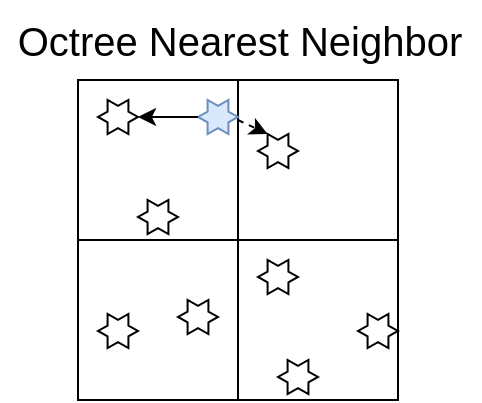 <mxfile version="21.6.6" type="device">
  <diagram name="Page-1" id="VZIIqRRXdtm2IghGHygO">
    <mxGraphModel dx="662" dy="360" grid="1" gridSize="10" guides="1" tooltips="1" connect="1" arrows="1" fold="1" page="1" pageScale="1" pageWidth="1100" pageHeight="850" math="0" shadow="0">
      <root>
        <mxCell id="0" />
        <mxCell id="1" parent="0" />
        <mxCell id="YESu-HOX8M76TlfMSpM7-1" value="&lt;font style=&quot;font-size: 20px;&quot;&gt;Octree Nearest Neighbor&lt;br&gt;&lt;/font&gt;" style="text;html=1;strokeColor=none;fillColor=none;align=center;verticalAlign=middle;whiteSpace=wrap;rounded=0;" vertex="1" parent="1">
          <mxGeometry width="240" height="40" as="geometry" />
        </mxCell>
        <mxCell id="YESu-HOX8M76TlfMSpM7-3" value="" style="whiteSpace=wrap;html=1;aspect=fixed;" vertex="1" parent="1">
          <mxGeometry x="39" y="40" width="80" height="80" as="geometry" />
        </mxCell>
        <mxCell id="YESu-HOX8M76TlfMSpM7-4" value="" style="whiteSpace=wrap;html=1;aspect=fixed;" vertex="1" parent="1">
          <mxGeometry x="119" y="40" width="80" height="80" as="geometry" />
        </mxCell>
        <mxCell id="YESu-HOX8M76TlfMSpM7-5" value="" style="whiteSpace=wrap;html=1;aspect=fixed;" vertex="1" parent="1">
          <mxGeometry x="39" y="120" width="80" height="80" as="geometry" />
        </mxCell>
        <mxCell id="YESu-HOX8M76TlfMSpM7-6" value="" style="whiteSpace=wrap;html=1;aspect=fixed;" vertex="1" parent="1">
          <mxGeometry x="119" y="120" width="80" height="80" as="geometry" />
        </mxCell>
        <mxCell id="YESu-HOX8M76TlfMSpM7-7" value="" style="verticalLabelPosition=bottom;verticalAlign=top;html=1;shape=mxgraph.basic.6_point_star" vertex="1" parent="1">
          <mxGeometry x="49" y="50" width="20" height="17" as="geometry" />
        </mxCell>
        <mxCell id="YESu-HOX8M76TlfMSpM7-8" value="" style="verticalLabelPosition=bottom;verticalAlign=top;html=1;shape=mxgraph.basic.6_point_star" vertex="1" parent="1">
          <mxGeometry x="69" y="100" width="20" height="17" as="geometry" />
        </mxCell>
        <mxCell id="YESu-HOX8M76TlfMSpM7-9" value="" style="verticalLabelPosition=bottom;verticalAlign=top;html=1;shape=mxgraph.basic.6_point_star" vertex="1" parent="1">
          <mxGeometry x="129" y="67" width="20" height="17" as="geometry" />
        </mxCell>
        <mxCell id="YESu-HOX8M76TlfMSpM7-10" value="" style="verticalLabelPosition=bottom;verticalAlign=top;html=1;shape=mxgraph.basic.6_point_star" vertex="1" parent="1">
          <mxGeometry x="129" y="130" width="20" height="17" as="geometry" />
        </mxCell>
        <mxCell id="YESu-HOX8M76TlfMSpM7-11" value="" style="verticalLabelPosition=bottom;verticalAlign=top;html=1;shape=mxgraph.basic.6_point_star" vertex="1" parent="1">
          <mxGeometry x="49" y="157" width="20" height="17" as="geometry" />
        </mxCell>
        <mxCell id="YESu-HOX8M76TlfMSpM7-12" value="" style="verticalLabelPosition=bottom;verticalAlign=top;html=1;shape=mxgraph.basic.6_point_star" vertex="1" parent="1">
          <mxGeometry x="179" y="157" width="20" height="17" as="geometry" />
        </mxCell>
        <mxCell id="YESu-HOX8M76TlfMSpM7-13" value="" style="verticalLabelPosition=bottom;verticalAlign=top;html=1;shape=mxgraph.basic.6_point_star" vertex="1" parent="1">
          <mxGeometry x="139" y="180" width="20" height="17" as="geometry" />
        </mxCell>
        <mxCell id="YESu-HOX8M76TlfMSpM7-14" value="" style="verticalLabelPosition=bottom;verticalAlign=top;html=1;shape=mxgraph.basic.6_point_star" vertex="1" parent="1">
          <mxGeometry x="89" y="150" width="20" height="17" as="geometry" />
        </mxCell>
        <mxCell id="YESu-HOX8M76TlfMSpM7-15" value="" style="verticalLabelPosition=bottom;verticalAlign=top;html=1;shape=mxgraph.basic.6_point_star;fillColor=#dae8fc;strokeColor=#6c8ebf;" vertex="1" parent="1">
          <mxGeometry x="99" y="50" width="20" height="17" as="geometry" />
        </mxCell>
        <mxCell id="YESu-HOX8M76TlfMSpM7-16" value="" style="endArrow=classic;html=1;rounded=0;exitX=0;exitY=0.5;exitDx=0;exitDy=0;exitPerimeter=0;entryX=1;entryY=0.5;entryDx=0;entryDy=0;entryPerimeter=0;" edge="1" parent="1" source="YESu-HOX8M76TlfMSpM7-15" target="YESu-HOX8M76TlfMSpM7-7">
          <mxGeometry width="50" height="50" relative="1" as="geometry">
            <mxPoint x="229" y="160" as="sourcePoint" />
            <mxPoint x="279" y="110" as="targetPoint" />
          </mxGeometry>
        </mxCell>
        <mxCell id="YESu-HOX8M76TlfMSpM7-17" value="" style="endArrow=classic;html=1;rounded=0;exitX=0;exitY=0.25;exitDx=0;exitDy=0;entryX=0.24;entryY=0;entryDx=0;entryDy=0;entryPerimeter=0;dashed=1;" edge="1" parent="1" source="YESu-HOX8M76TlfMSpM7-4" target="YESu-HOX8M76TlfMSpM7-9">
          <mxGeometry width="50" height="50" relative="1" as="geometry">
            <mxPoint x="229" y="100" as="sourcePoint" />
            <mxPoint x="279" y="50" as="targetPoint" />
          </mxGeometry>
        </mxCell>
      </root>
    </mxGraphModel>
  </diagram>
</mxfile>
